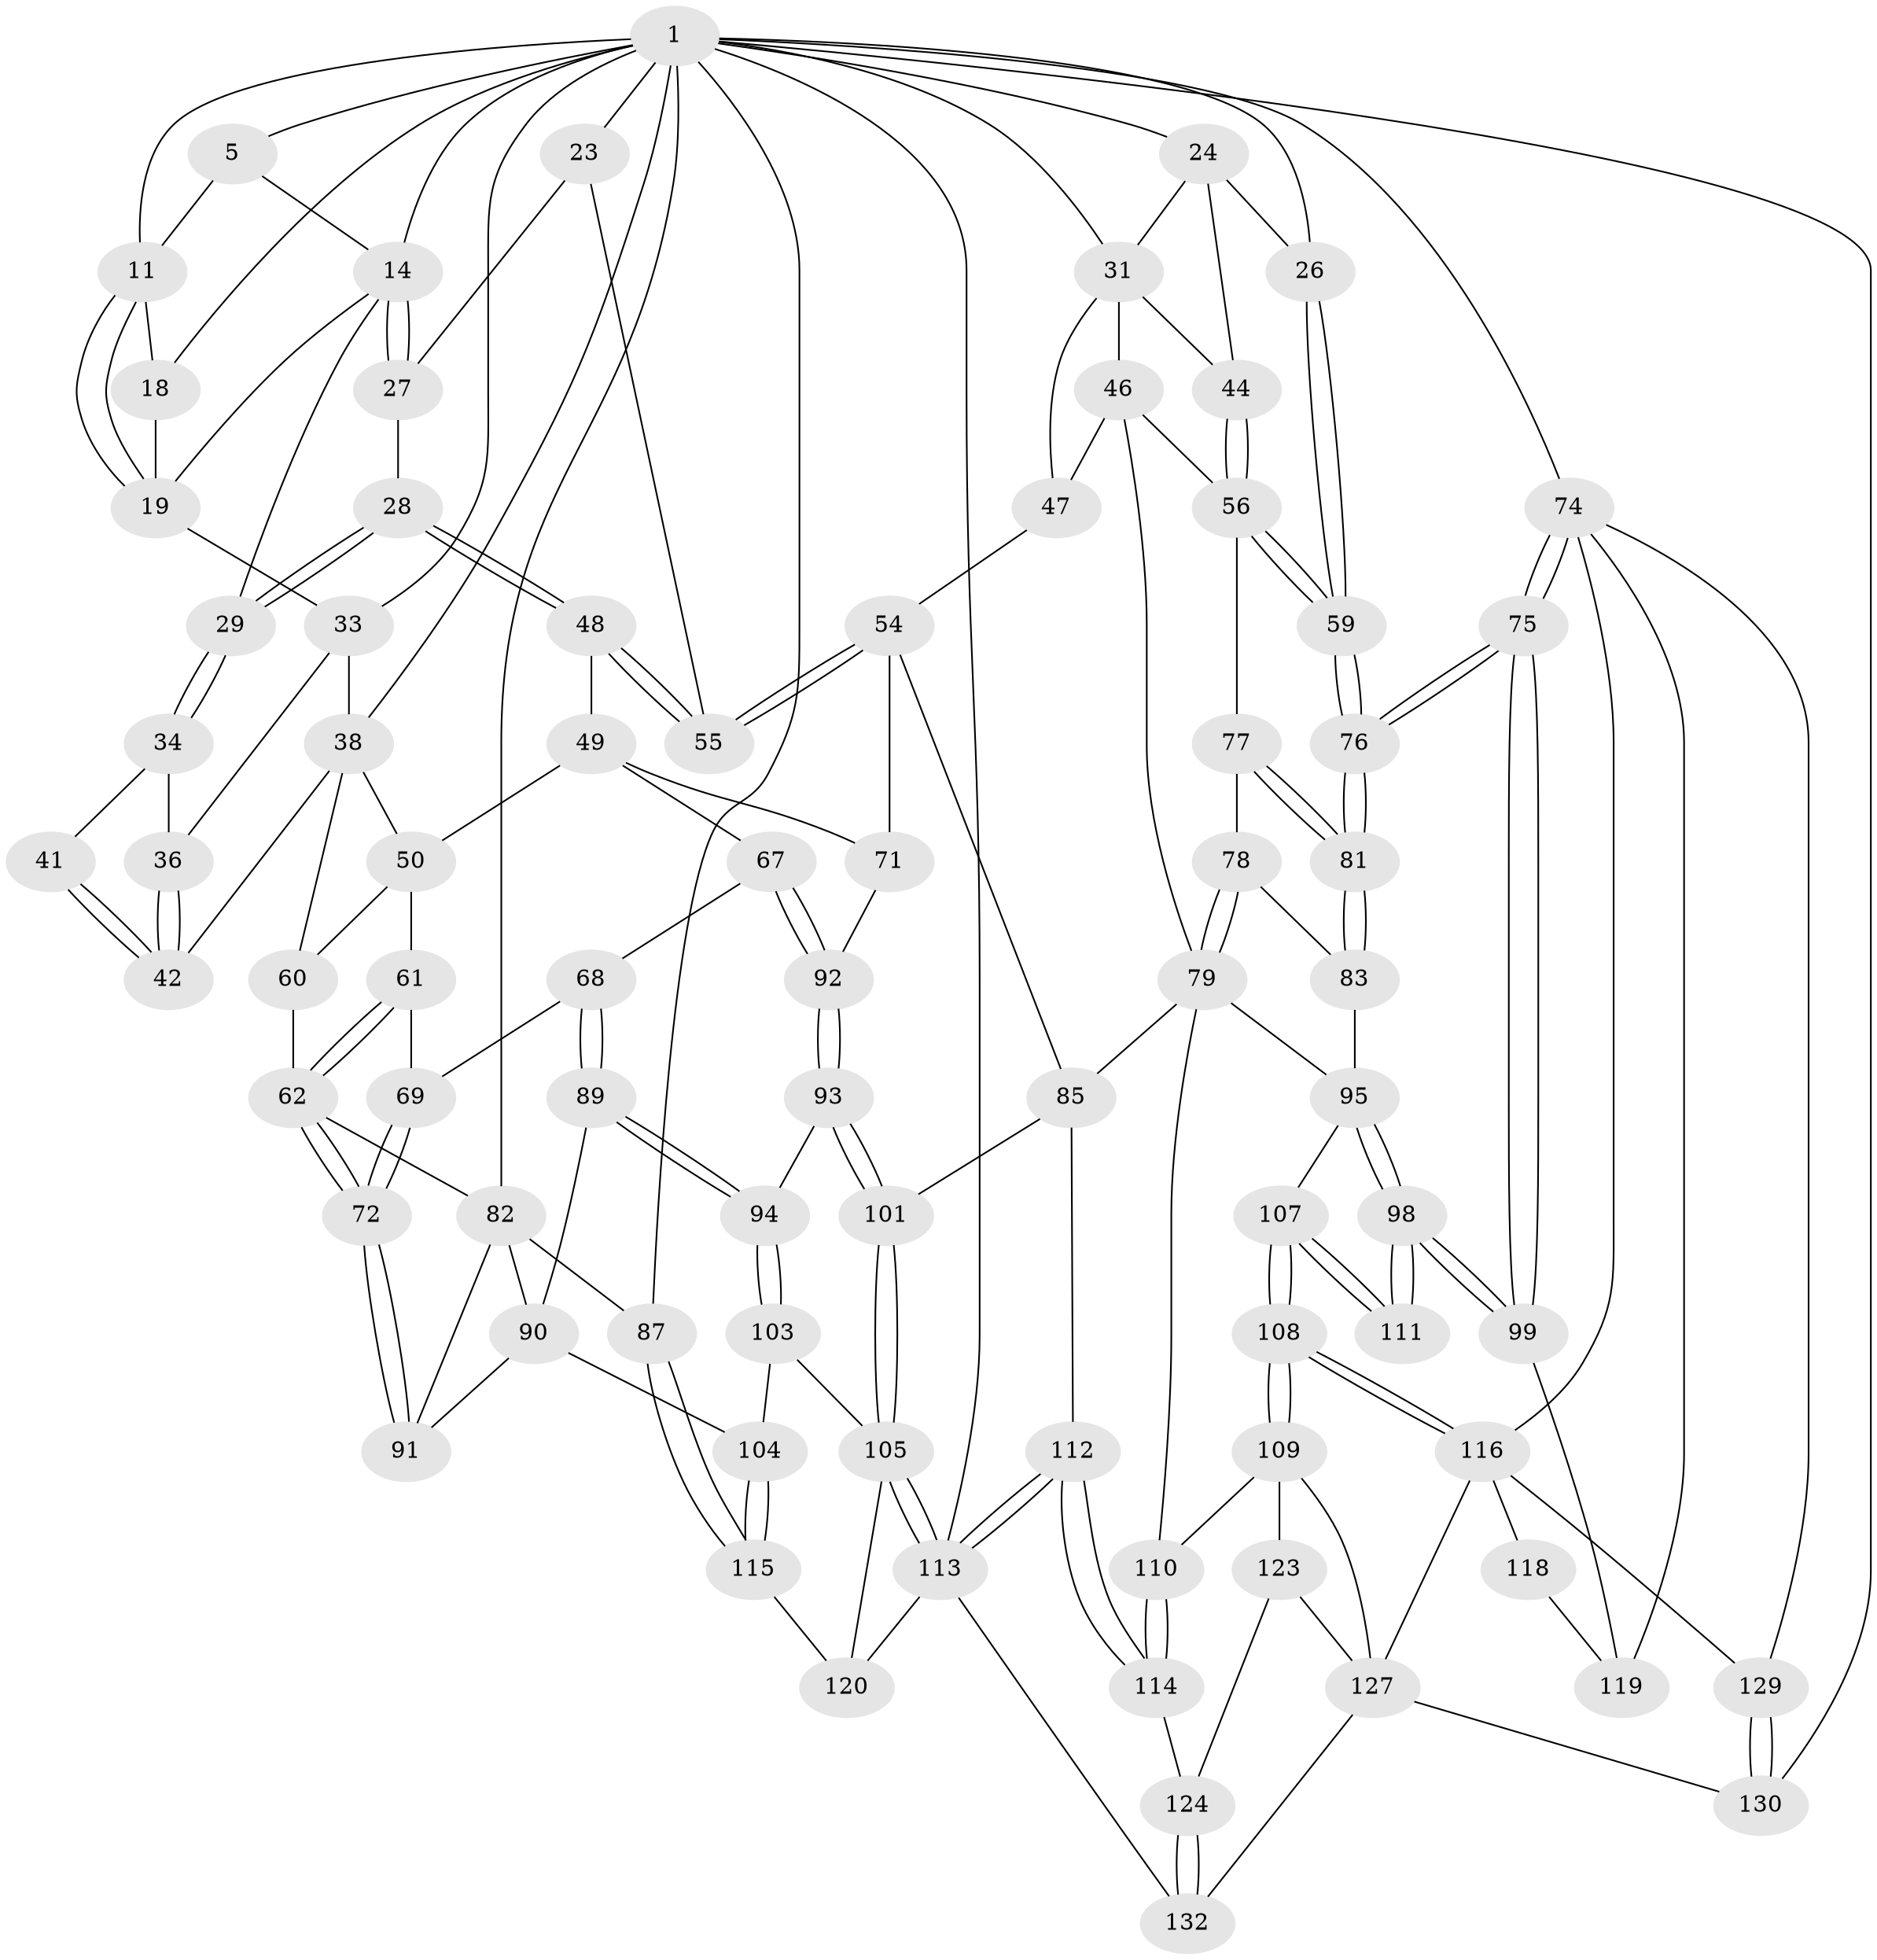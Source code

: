 // original degree distribution, {3: 0.022388059701492536, 5: 0.4701492537313433, 6: 0.2537313432835821, 4: 0.2537313432835821}
// Generated by graph-tools (version 1.1) at 2025/21/03/04/25 18:21:31]
// undirected, 80 vertices, 187 edges
graph export_dot {
graph [start="1"]
  node [color=gray90,style=filled];
  1 [pos="+0.5703610410608086+0",super="+7+2"];
  5 [pos="+0.33779512274962176+0",super="+10+6"];
  11 [pos="+0.2500283813547421+0.06319251638855648",super="+12"];
  14 [pos="+0.38307667033056564+0.10234021977462071",super="+15"];
  18 [pos="+0.16465170055865136+0.054604607390441116"];
  19 [pos="+0.2043944092388369+0.14204211440059225",super="+20"];
  23 [pos="+0.5114652338901411+0.25912009490635646",super="+30"];
  24 [pos="+0.8132554618049194+0.07875072014195938",super="+25"];
  26 [pos="+1+0"];
  27 [pos="+0.374568183825983+0.24147409853186372"];
  28 [pos="+0.32808646384102574+0.25575097095983934"];
  29 [pos="+0.3215656083996074+0.25390756811666865"];
  31 [pos="+0.6147417844979225+0.2483508368059982",super="+32+45"];
  33 [pos="+0.11070787931784969+0.1851168460610922",super="+37"];
  34 [pos="+0.24259122485787238+0.27921910360427643",super="+35"];
  36 [pos="+0.1339756434929965+0.23391012435134556"];
  38 [pos="+0.06815439537067126+0.30924448052244163",super="+43+39"];
  41 [pos="+0.18225354039852398+0.33045394737914296"];
  42 [pos="+0.16154390124014234+0.35117438569891446"];
  44 [pos="+0.9517142998644593+0.1599472190866036"];
  46 [pos="+0.7265362416104821+0.4271811064881646",super="+58"];
  47 [pos="+0.6301004270245736+0.38146472116072005",super="+53"];
  48 [pos="+0.2882120098929517+0.4532727751234953"];
  49 [pos="+0.26965796473338777+0.46276089900959405",super="+66"];
  50 [pos="+0.24131933028656408+0.46044584586141174",super="+51"];
  54 [pos="+0.4721299309597144+0.5076401445708886",super="+70"];
  55 [pos="+0.46940542981048383+0.5039563772207257"];
  56 [pos="+0.8934114617335812+0.4431960758660301",super="+57"];
  59 [pos="+1+0.5593128266785223"];
  60 [pos="+0.07373708406300906+0.44351871870364445"];
  61 [pos="+0.12857233770518867+0.5268261651030931",super="+65"];
  62 [pos="+0.03466813971079501+0.5766904026225902",super="+63"];
  67 [pos="+0.1756397480326602+0.6024912375014271"];
  68 [pos="+0.17125485364468074+0.6004786331998149"];
  69 [pos="+0.17081641894033167+0.5999752879563998"];
  71 [pos="+0.31589460944394815+0.6658489092814974"];
  72 [pos="+0.044008389135227394+0.5864658890314991"];
  74 [pos="+1+1",super="+125"];
  75 [pos="+1+0.7906702572939798"];
  76 [pos="+1+0.6581632022877029"];
  77 [pos="+0.8363275778520197+0.5297740326791616"];
  78 [pos="+0.8360344851582058+0.56438019109374"];
  79 [pos="+0.7049755870387209+0.7152003710336459",super="+80"];
  81 [pos="+1+0.6150657961826855"];
  82 [pos="+0+0.5737698887320316",super="+86"];
  83 [pos="+0.8610937792508527+0.6087379140961896"];
  85 [pos="+0.4203388363538039+0.6900831851072466",super="+100"];
  87 [pos="+0+0.9318645055705947"];
  89 [pos="+0.11615152329144622+0.7076463447690001"];
  90 [pos="+0.10073782508527837+0.7085112276528276",super="+102"];
  91 [pos="+0.07117432190280468+0.6673394101581059"];
  92 [pos="+0.25874651183296893+0.6869390894213363"];
  93 [pos="+0.24996020367866847+0.6966712717151706"];
  94 [pos="+0.20529358600883468+0.7331277931564915"];
  95 [pos="+0.8732215970625009+0.6572640670698295",super="+96"];
  98 [pos="+0.9812955497792563+0.774004528323695"];
  99 [pos="+1+0.7795043452497065"];
  101 [pos="+0.2972234445944709+0.8105739274935896"];
  103 [pos="+0.20026745202098722+0.831970171574888"];
  104 [pos="+0.09029833000391786+0.8304427720472424"];
  105 [pos="+0.2717379772276278+0.8348639126817365",super="+106"];
  107 [pos="+0.744056329244835+0.7862655744503186"];
  108 [pos="+0.7338467406134954+0.8292158791242754"];
  109 [pos="+0.5852858647061041+0.8650758190273968",super="+122"];
  110 [pos="+0.5231339502163402+0.835310414423372"];
  111 [pos="+0.9502957078543466+0.7799225454673083"];
  112 [pos="+0.37233396433116295+0.9210141035353987"];
  113 [pos="+0.36441437310654323+0.9263322867966162",super="+121"];
  114 [pos="+0.4733314629267461+0.9177258030295127"];
  115 [pos="+0.052053213232833496+0.8797088493441974"];
  116 [pos="+0.7426744678548479+0.8891655237721922",super="+128+117"];
  118 [pos="+0.8546638019308814+0.8874072168985965"];
  119 [pos="+0.8825445210204138+0.913773305992575"];
  120 [pos="+0.2031819559158915+1"];
  123 [pos="+0.5567498064942796+0.9568052645454911"];
  124 [pos="+0.48149257889030256+0.9322498701466708"];
  127 [pos="+0.7015878205625435+1",super="+131"];
  129 [pos="+0.8558486388202016+0.9515943319260851"];
  130 [pos="+0.825840616957709+1"];
  132 [pos="+0.513045421365975+1"];
  1 -- 23 [weight=2];
  1 -- 24;
  1 -- 14;
  1 -- 31;
  1 -- 5 [weight=2];
  1 -- 33;
  1 -- 130;
  1 -- 74;
  1 -- 11;
  1 -- 18;
  1 -- 82;
  1 -- 87;
  1 -- 26;
  1 -- 113;
  1 -- 38;
  5 -- 11;
  5 -- 14;
  11 -- 19;
  11 -- 19;
  11 -- 18;
  14 -- 27;
  14 -- 27;
  14 -- 29;
  14 -- 19;
  18 -- 19;
  19 -- 33;
  23 -- 27;
  23 -- 55;
  24 -- 31;
  24 -- 26;
  24 -- 44;
  26 -- 59;
  26 -- 59;
  27 -- 28;
  28 -- 29;
  28 -- 29;
  28 -- 48;
  28 -- 48;
  29 -- 34;
  29 -- 34;
  31 -- 47;
  31 -- 44;
  31 -- 46;
  33 -- 36;
  33 -- 38;
  34 -- 41 [weight=2];
  34 -- 36;
  36 -- 42;
  36 -- 42;
  38 -- 42;
  38 -- 50;
  38 -- 60;
  41 -- 42;
  41 -- 42;
  44 -- 56;
  44 -- 56;
  46 -- 47 [weight=2];
  46 -- 79;
  46 -- 56;
  47 -- 54;
  48 -- 49;
  48 -- 55;
  48 -- 55;
  49 -- 50;
  49 -- 67;
  49 -- 71;
  50 -- 61 [weight=2];
  50 -- 60;
  54 -- 55;
  54 -- 55;
  54 -- 85;
  54 -- 71;
  56 -- 59;
  56 -- 59;
  56 -- 77;
  59 -- 76;
  59 -- 76;
  60 -- 62;
  61 -- 62;
  61 -- 62;
  61 -- 69;
  62 -- 72;
  62 -- 72;
  62 -- 82;
  67 -- 68;
  67 -- 92;
  67 -- 92;
  68 -- 69;
  68 -- 89;
  68 -- 89;
  69 -- 72;
  69 -- 72;
  71 -- 92;
  72 -- 91;
  72 -- 91;
  74 -- 75;
  74 -- 75;
  74 -- 129;
  74 -- 119;
  74 -- 116;
  75 -- 76;
  75 -- 76;
  75 -- 99;
  75 -- 99;
  76 -- 81;
  76 -- 81;
  77 -- 78;
  77 -- 81;
  77 -- 81;
  78 -- 79;
  78 -- 79;
  78 -- 83;
  79 -- 85;
  79 -- 110;
  79 -- 95;
  81 -- 83;
  81 -- 83;
  82 -- 91;
  82 -- 90;
  82 -- 87;
  83 -- 95;
  85 -- 112;
  85 -- 101;
  87 -- 115;
  87 -- 115;
  89 -- 90;
  89 -- 94;
  89 -- 94;
  90 -- 91;
  90 -- 104;
  92 -- 93;
  92 -- 93;
  93 -- 94;
  93 -- 101;
  93 -- 101;
  94 -- 103;
  94 -- 103;
  95 -- 98;
  95 -- 98;
  95 -- 107;
  98 -- 99;
  98 -- 99;
  98 -- 111;
  98 -- 111;
  99 -- 119;
  101 -- 105;
  101 -- 105;
  103 -- 104;
  103 -- 105;
  104 -- 115;
  104 -- 115;
  105 -- 113;
  105 -- 113;
  105 -- 120;
  107 -- 108;
  107 -- 108;
  107 -- 111;
  107 -- 111;
  108 -- 109;
  108 -- 109;
  108 -- 116;
  108 -- 116;
  109 -- 110;
  109 -- 123;
  109 -- 127;
  110 -- 114;
  110 -- 114;
  112 -- 113;
  112 -- 113;
  112 -- 114;
  112 -- 114;
  113 -- 120;
  113 -- 132;
  114 -- 124;
  115 -- 120;
  116 -- 129;
  116 -- 127;
  116 -- 118;
  118 -- 119;
  123 -- 124;
  123 -- 127;
  124 -- 132;
  124 -- 132;
  127 -- 130;
  127 -- 132;
  129 -- 130;
  129 -- 130;
}
